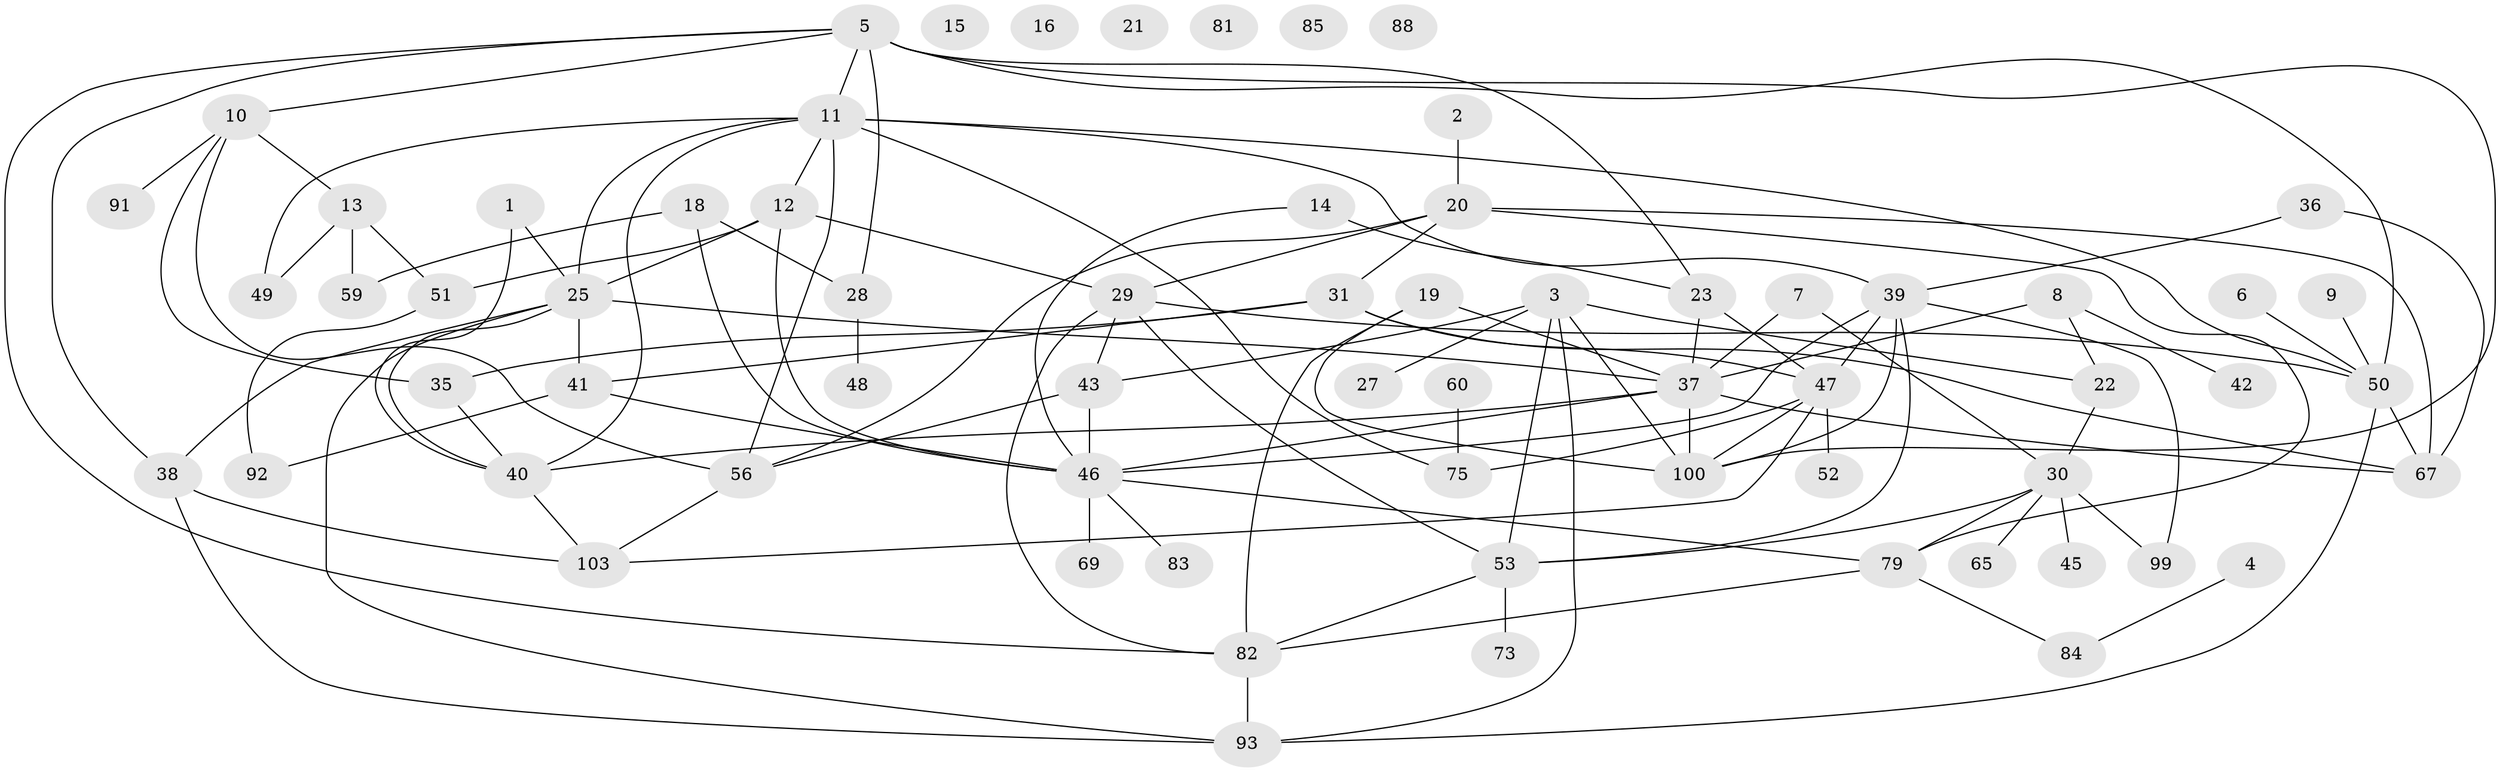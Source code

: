 // original degree distribution, {2: 0.22641509433962265, 1: 0.19811320754716982, 5: 0.12264150943396226, 6: 0.05660377358490566, 4: 0.1320754716981132, 3: 0.18867924528301888, 0: 0.04716981132075472, 7: 0.018867924528301886, 8: 0.009433962264150943}
// Generated by graph-tools (version 1.1) at 2025/41/03/06/25 10:41:24]
// undirected, 67 vertices, 115 edges
graph export_dot {
graph [start="1"]
  node [color=gray90,style=filled];
  1;
  2;
  3 [super="+26"];
  4;
  5 [super="+66"];
  6;
  7;
  8 [super="+44"];
  9 [super="+34"];
  10 [super="+101"];
  11 [super="+55"];
  12 [super="+24"];
  13 [super="+33"];
  14 [super="+17"];
  15;
  16;
  18 [super="+90"];
  19 [super="+86"];
  20 [super="+32"];
  21;
  22 [super="+54"];
  23 [super="+71"];
  25 [super="+98"];
  27;
  28 [super="+105"];
  29 [super="+70"];
  30 [super="+77"];
  31 [super="+62"];
  35;
  36;
  37 [super="+80"];
  38 [super="+89"];
  39 [super="+64"];
  40 [super="+57"];
  41 [super="+94"];
  42;
  43;
  45 [super="+95"];
  46 [super="+78"];
  47 [super="+76"];
  48;
  49 [super="+72"];
  50 [super="+68"];
  51 [super="+74"];
  52;
  53 [super="+63"];
  56 [super="+58"];
  59;
  60 [super="+61"];
  65;
  67 [super="+97"];
  69;
  73;
  75 [super="+87"];
  79 [super="+102"];
  81 [super="+104"];
  82 [super="+106"];
  83;
  84;
  85;
  88;
  91;
  92 [super="+96"];
  93;
  99;
  100;
  103;
  1 -- 25;
  1 -- 40;
  2 -- 20;
  3 -- 27;
  3 -- 93;
  3 -- 53;
  3 -- 43;
  3 -- 100;
  3 -- 22;
  4 -- 84;
  5 -- 10;
  5 -- 38;
  5 -- 50;
  5 -- 82;
  5 -- 11;
  5 -- 100;
  5 -- 28;
  5 -- 23;
  6 -- 50;
  7 -- 37;
  7 -- 30;
  8 -- 37;
  8 -- 42;
  8 -- 22;
  9 -- 50;
  10 -- 35;
  10 -- 91;
  10 -- 13;
  10 -- 56;
  11 -- 12;
  11 -- 39;
  11 -- 40;
  11 -- 56;
  11 -- 75;
  11 -- 49;
  11 -- 50;
  11 -- 25;
  12 -- 29;
  12 -- 46;
  12 -- 25;
  12 -- 51;
  13 -- 59;
  13 -- 49;
  13 -- 51;
  14 -- 46;
  14 -- 23;
  18 -- 59;
  18 -- 28;
  18 -- 46;
  19 -- 82;
  19 -- 100;
  19 -- 37;
  20 -- 29;
  20 -- 67;
  20 -- 56;
  20 -- 79;
  20 -- 31;
  22 -- 30;
  23 -- 37;
  23 -- 47;
  25 -- 40;
  25 -- 41;
  25 -- 93;
  25 -- 37;
  25 -- 38;
  28 -- 48;
  29 -- 53;
  29 -- 50;
  29 -- 82;
  29 -- 43;
  30 -- 79;
  30 -- 99;
  30 -- 65;
  30 -- 53;
  30 -- 45;
  31 -- 41;
  31 -- 47;
  31 -- 67;
  31 -- 35;
  35 -- 40;
  36 -- 39;
  36 -- 67;
  37 -- 100;
  37 -- 46;
  37 -- 67;
  37 -- 40;
  38 -- 103;
  38 -- 93;
  39 -- 46;
  39 -- 53;
  39 -- 100;
  39 -- 99;
  39 -- 47;
  40 -- 103;
  41 -- 46;
  41 -- 92;
  43 -- 46;
  43 -- 56;
  46 -- 79;
  46 -- 83;
  46 -- 69;
  47 -- 52;
  47 -- 100;
  47 -- 103;
  47 -- 75;
  50 -- 93;
  50 -- 67;
  51 -- 92;
  53 -- 73;
  53 -- 82;
  56 -- 103;
  60 -- 75;
  79 -- 82;
  79 -- 84;
  82 -- 93;
}
